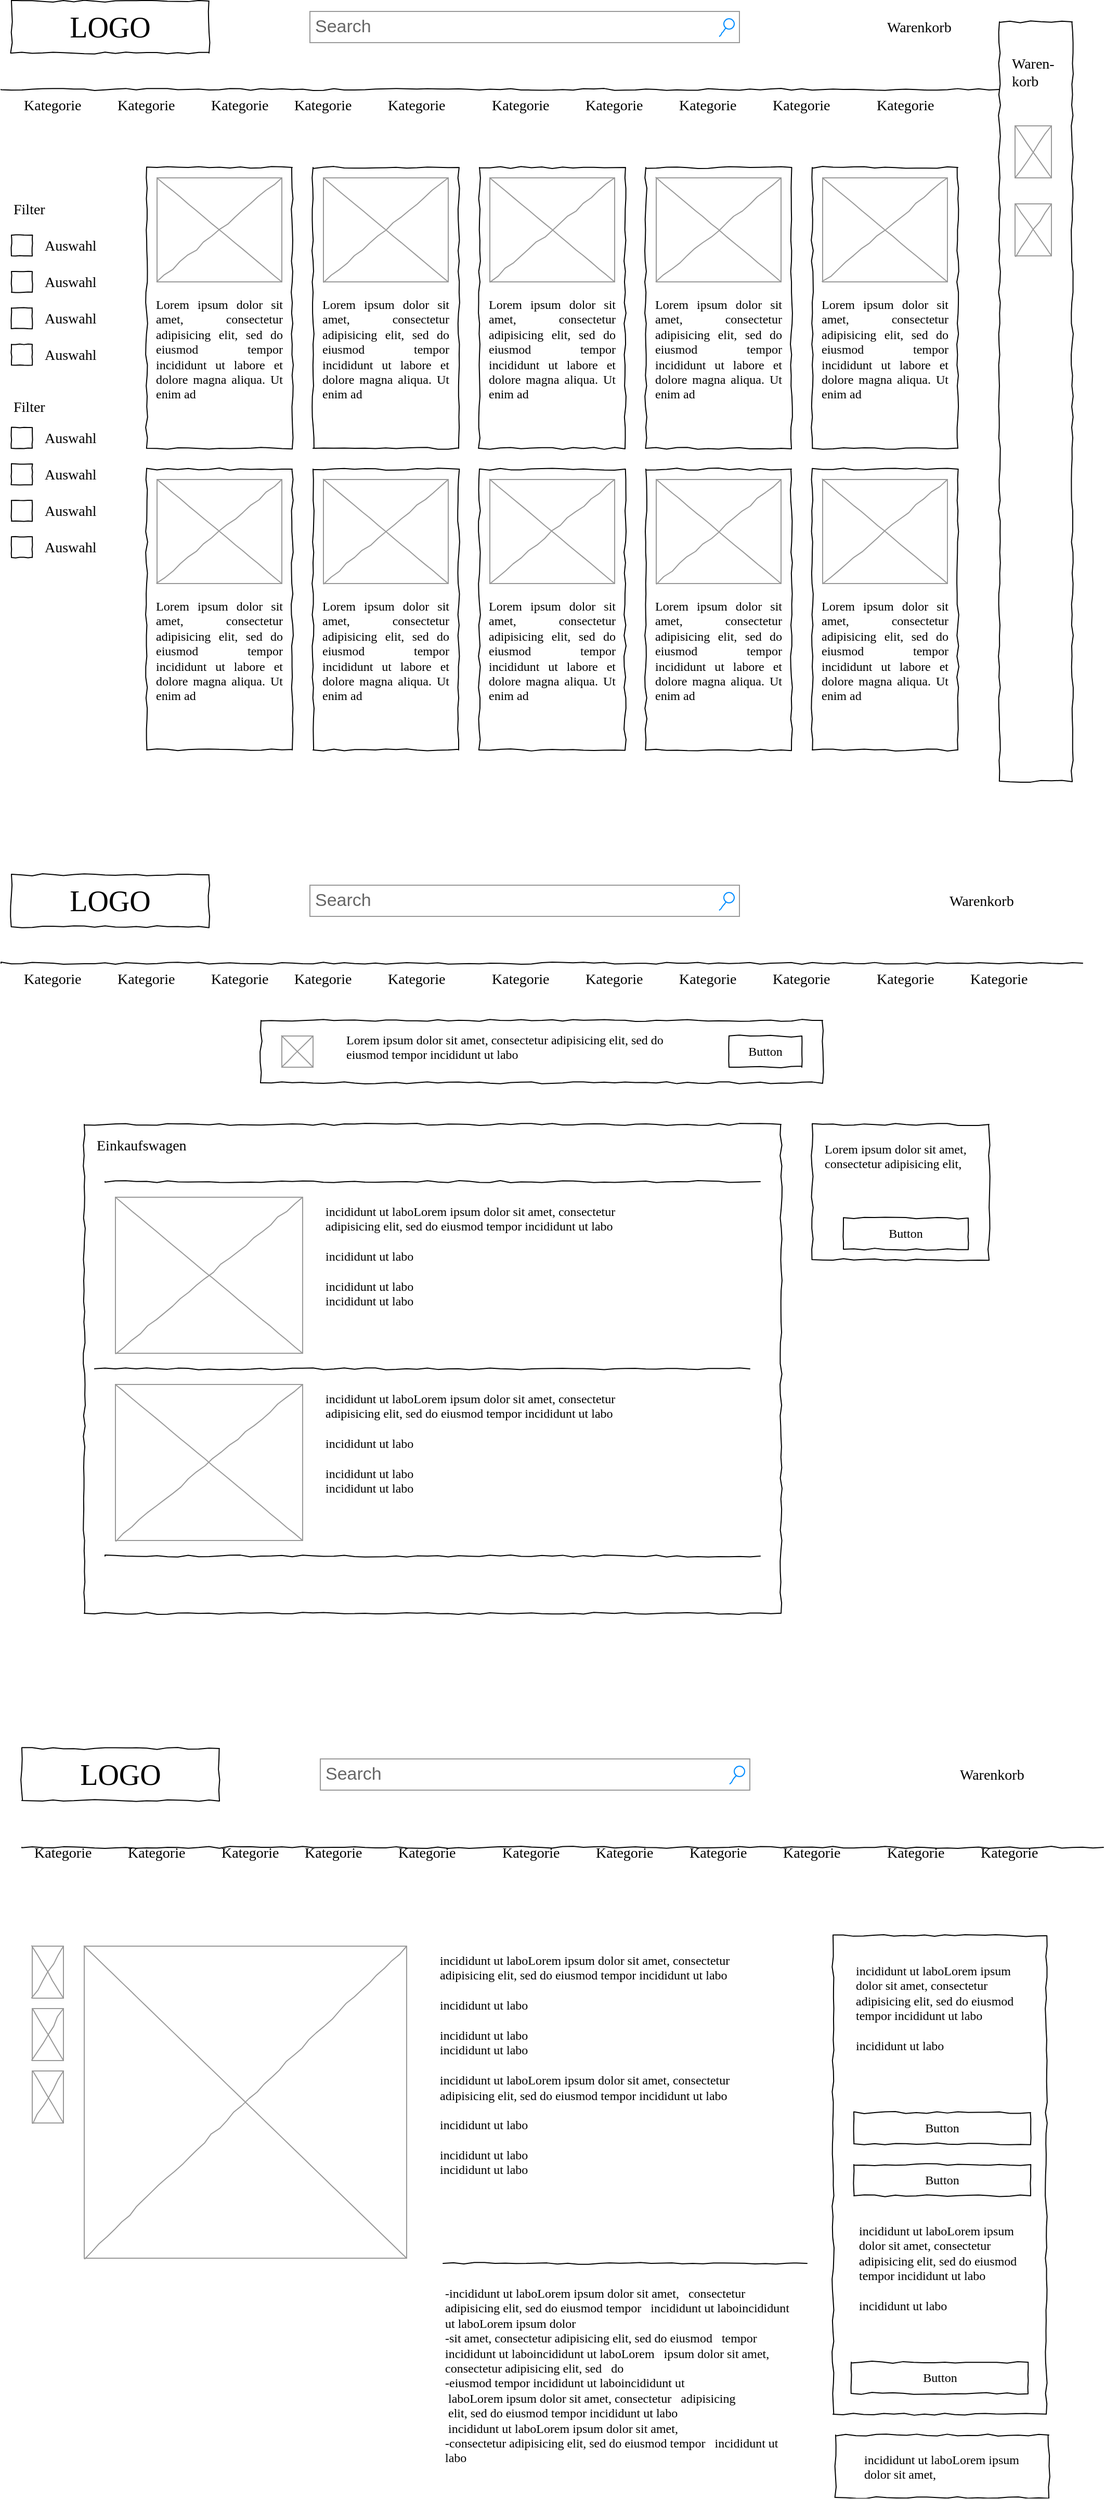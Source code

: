 <mxfile version="21.7.5" type="device">
  <diagram name="Page-1" id="03018318-947c-dd8e-b7a3-06fadd420f32">
    <mxGraphModel dx="1038" dy="763" grid="1" gridSize="10" guides="1" tooltips="1" connect="1" arrows="1" fold="1" page="1" pageScale="1" pageWidth="1100" pageHeight="850" background="none" math="0" shadow="0">
      <root>
        <mxCell id="0" />
        <mxCell id="1" parent="0" />
        <mxCell id="677b7b8949515195-2" value="LOGO" style="whiteSpace=wrap;html=1;rounded=0;shadow=0;labelBackgroundColor=none;strokeWidth=1;fontFamily=Verdana;fontSize=28;align=center;comic=1;" parent="1" vertex="1">
          <mxGeometry x="30" y="60" width="190" height="50" as="geometry" />
        </mxCell>
        <mxCell id="677b7b8949515195-3" value="Search" style="strokeWidth=1;shadow=0;dashed=0;align=center;html=1;shape=mxgraph.mockup.forms.searchBox;strokeColor=#999999;mainText=;strokeColor2=#008cff;fontColor=#666666;fontSize=17;align=left;spacingLeft=3;rounded=0;labelBackgroundColor=none;comic=1;" parent="1" vertex="1">
          <mxGeometry x="317" y="70" width="413" height="30" as="geometry" />
        </mxCell>
        <mxCell id="677b7b8949515195-7" value="Warenkorb" style="text;html=1;points=[];align=left;verticalAlign=top;spacingTop=-4;fontSize=14;fontFamily=Verdana" parent="1" vertex="1">
          <mxGeometry x="870" y="75" width="120" height="20" as="geometry" />
        </mxCell>
        <mxCell id="677b7b8949515195-9" value="" style="line;strokeWidth=1;html=1;rounded=0;shadow=0;labelBackgroundColor=none;fillColor=none;fontFamily=Verdana;fontSize=14;fontColor=#000000;align=center;comic=1;" parent="1" vertex="1">
          <mxGeometry x="20" y="140" width="960" height="10" as="geometry" />
        </mxCell>
        <mxCell id="677b7b8949515195-11" value="Kategorie" style="text;html=1;points=[];align=left;verticalAlign=top;spacingTop=-4;fontSize=14;fontFamily=Verdana" parent="1" vertex="1">
          <mxGeometry x="40" y="150" width="60" height="20" as="geometry" />
        </mxCell>
        <mxCell id="677b7b8949515195-15" value="&lt;div style=&quot;text-align: justify&quot;&gt;&lt;span&gt;Lorem ipsum dolor sit amet, consectetur adipisicing elit, sed do eiusmod tempor incididunt ut labore et dolore magna aliqua. Ut enim ad&amp;nbsp;&lt;/span&gt;&lt;/div&gt;" style="whiteSpace=wrap;html=1;rounded=0;shadow=0;labelBackgroundColor=none;strokeWidth=1;fillColor=none;fontFamily=Verdana;fontSize=12;align=center;verticalAlign=top;spacing=10;comic=1;strokeColor=none;" parent="1" vertex="1">
          <mxGeometry x="160" y="330" width="140" height="160" as="geometry" />
        </mxCell>
        <mxCell id="677b7b8949515195-16" value="" style="verticalLabelPosition=bottom;shadow=0;dashed=0;align=center;html=1;verticalAlign=top;strokeWidth=1;shape=mxgraph.mockup.graphics.simpleIcon;strokeColor=#999999;rounded=0;labelBackgroundColor=none;fontFamily=Verdana;fontSize=14;fontColor=#000000;comic=1;" parent="1" vertex="1">
          <mxGeometry x="170" y="230" width="120" height="100" as="geometry" />
        </mxCell>
        <mxCell id="677b7b8949515195-27" value="Filter" style="text;html=1;points=[];align=left;verticalAlign=top;spacingTop=-4;fontSize=14;fontFamily=Verdana" parent="1" vertex="1">
          <mxGeometry x="30" y="250" width="170" height="20" as="geometry" />
        </mxCell>
        <mxCell id="677b7b8949515195-28" value="Auswahl" style="text;html=1;points=[];align=left;verticalAlign=top;spacingTop=-4;fontSize=14;fontFamily=Verdana" parent="1" vertex="1">
          <mxGeometry x="60" y="285" width="170" height="20" as="geometry" />
        </mxCell>
        <mxCell id="cQQtmC6lyxQOHg3nt5vb-1" value="Kategorie" style="text;html=1;points=[];align=left;verticalAlign=top;spacingTop=-4;fontSize=14;fontFamily=Verdana" vertex="1" parent="1">
          <mxGeometry x="220" y="150" width="60" height="20" as="geometry" />
        </mxCell>
        <mxCell id="cQQtmC6lyxQOHg3nt5vb-2" value="Kategorie" style="text;html=1;points=[];align=left;verticalAlign=top;spacingTop=-4;fontSize=14;fontFamily=Verdana" vertex="1" parent="1">
          <mxGeometry x="300" y="150" width="60" height="20" as="geometry" />
        </mxCell>
        <mxCell id="cQQtmC6lyxQOHg3nt5vb-3" value="Kategorie" style="text;html=1;points=[];align=left;verticalAlign=top;spacingTop=-4;fontSize=14;fontFamily=Verdana" vertex="1" parent="1">
          <mxGeometry x="390" y="150" width="60" height="20" as="geometry" />
        </mxCell>
        <mxCell id="cQQtmC6lyxQOHg3nt5vb-4" value="Kategorie" style="text;html=1;points=[];align=left;verticalAlign=top;spacingTop=-4;fontSize=14;fontFamily=Verdana" vertex="1" parent="1">
          <mxGeometry x="490" y="150" width="60" height="20" as="geometry" />
        </mxCell>
        <mxCell id="cQQtmC6lyxQOHg3nt5vb-5" value="Kategorie" style="text;html=1;points=[];align=left;verticalAlign=top;spacingTop=-4;fontSize=14;fontFamily=Verdana" vertex="1" parent="1">
          <mxGeometry x="580" y="150" width="60" height="20" as="geometry" />
        </mxCell>
        <mxCell id="cQQtmC6lyxQOHg3nt5vb-6" value="Kategorie" style="text;html=1;points=[];align=left;verticalAlign=top;spacingTop=-4;fontSize=14;fontFamily=Verdana" vertex="1" parent="1">
          <mxGeometry x="670" y="150" width="60" height="20" as="geometry" />
        </mxCell>
        <mxCell id="cQQtmC6lyxQOHg3nt5vb-7" value="Kategorie" style="text;html=1;points=[];align=left;verticalAlign=top;spacingTop=-4;fontSize=14;fontFamily=Verdana" vertex="1" parent="1">
          <mxGeometry x="760" y="150" width="60" height="20" as="geometry" />
        </mxCell>
        <mxCell id="cQQtmC6lyxQOHg3nt5vb-8" value="Kategorie" style="text;html=1;points=[];align=left;verticalAlign=top;spacingTop=-4;fontSize=14;fontFamily=Verdana" vertex="1" parent="1">
          <mxGeometry x="860" y="150" width="60" height="20" as="geometry" />
        </mxCell>
        <mxCell id="cQQtmC6lyxQOHg3nt5vb-10" value="Kategorie" style="text;html=1;points=[];align=left;verticalAlign=top;spacingTop=-4;fontSize=14;fontFamily=Verdana" vertex="1" parent="1">
          <mxGeometry x="130" y="150" width="60" height="20" as="geometry" />
        </mxCell>
        <mxCell id="cQQtmC6lyxQOHg3nt5vb-11" value="" style="whiteSpace=wrap;html=1;rounded=0;shadow=0;labelBackgroundColor=none;strokeWidth=1;fillColor=none;fontFamily=Verdana;fontSize=12;align=center;comic=1;" vertex="1" parent="1">
          <mxGeometry x="30" y="285" width="20" height="20" as="geometry" />
        </mxCell>
        <mxCell id="cQQtmC6lyxQOHg3nt5vb-12" value="" style="whiteSpace=wrap;html=1;rounded=0;shadow=0;labelBackgroundColor=none;strokeWidth=1;fillColor=none;fontFamily=Verdana;fontSize=12;align=center;comic=1;" vertex="1" parent="1">
          <mxGeometry x="30" y="320" width="20" height="20" as="geometry" />
        </mxCell>
        <mxCell id="cQQtmC6lyxQOHg3nt5vb-13" value="" style="whiteSpace=wrap;html=1;rounded=0;shadow=0;labelBackgroundColor=none;strokeWidth=1;fillColor=none;fontFamily=Verdana;fontSize=12;align=center;comic=1;" vertex="1" parent="1">
          <mxGeometry x="30" y="390" width="20" height="20" as="geometry" />
        </mxCell>
        <mxCell id="cQQtmC6lyxQOHg3nt5vb-14" value="" style="whiteSpace=wrap;html=1;rounded=0;shadow=0;labelBackgroundColor=none;strokeWidth=1;fillColor=none;fontFamily=Verdana;fontSize=12;align=center;comic=1;" vertex="1" parent="1">
          <mxGeometry x="30" y="355" width="20" height="20" as="geometry" />
        </mxCell>
        <mxCell id="cQQtmC6lyxQOHg3nt5vb-15" value="Auswahl" style="text;html=1;points=[];align=left;verticalAlign=top;spacingTop=-4;fontSize=14;fontFamily=Verdana" vertex="1" parent="1">
          <mxGeometry x="60" y="320" width="170" height="20" as="geometry" />
        </mxCell>
        <mxCell id="cQQtmC6lyxQOHg3nt5vb-16" value="Auswahl" style="text;html=1;points=[];align=left;verticalAlign=top;spacingTop=-4;fontSize=14;fontFamily=Verdana" vertex="1" parent="1">
          <mxGeometry x="60" y="355" width="170" height="20" as="geometry" />
        </mxCell>
        <mxCell id="cQQtmC6lyxQOHg3nt5vb-17" value="Auswahl" style="text;html=1;points=[];align=left;verticalAlign=top;spacingTop=-4;fontSize=14;fontFamily=Verdana" vertex="1" parent="1">
          <mxGeometry x="60" y="390" width="170" height="20" as="geometry" />
        </mxCell>
        <mxCell id="cQQtmC6lyxQOHg3nt5vb-18" value="" style="whiteSpace=wrap;html=1;rounded=0;shadow=0;labelBackgroundColor=none;strokeWidth=1;fillColor=none;fontFamily=Verdana;fontSize=12;align=center;comic=1;" vertex="1" parent="1">
          <mxGeometry x="30" y="470" width="20" height="20" as="geometry" />
        </mxCell>
        <mxCell id="cQQtmC6lyxQOHg3nt5vb-19" value="" style="whiteSpace=wrap;html=1;rounded=0;shadow=0;labelBackgroundColor=none;strokeWidth=1;fillColor=none;fontFamily=Verdana;fontSize=12;align=center;comic=1;" vertex="1" parent="1">
          <mxGeometry x="30" y="505" width="20" height="20" as="geometry" />
        </mxCell>
        <mxCell id="cQQtmC6lyxQOHg3nt5vb-20" value="" style="whiteSpace=wrap;html=1;rounded=0;shadow=0;labelBackgroundColor=none;strokeWidth=1;fillColor=none;fontFamily=Verdana;fontSize=12;align=center;comic=1;" vertex="1" parent="1">
          <mxGeometry x="30" y="575" width="20" height="20" as="geometry" />
        </mxCell>
        <mxCell id="cQQtmC6lyxQOHg3nt5vb-21" value="" style="whiteSpace=wrap;html=1;rounded=0;shadow=0;labelBackgroundColor=none;strokeWidth=1;fillColor=none;fontFamily=Verdana;fontSize=12;align=center;comic=1;" vertex="1" parent="1">
          <mxGeometry x="30" y="540" width="20" height="20" as="geometry" />
        </mxCell>
        <mxCell id="cQQtmC6lyxQOHg3nt5vb-22" value="Filter" style="text;html=1;points=[];align=left;verticalAlign=top;spacingTop=-4;fontSize=14;fontFamily=Verdana" vertex="1" parent="1">
          <mxGeometry x="30" y="440" width="170" height="20" as="geometry" />
        </mxCell>
        <mxCell id="cQQtmC6lyxQOHg3nt5vb-23" value="Auswahl" style="text;html=1;points=[];align=left;verticalAlign=top;spacingTop=-4;fontSize=14;fontFamily=Verdana" vertex="1" parent="1">
          <mxGeometry x="60" y="470" width="170" height="20" as="geometry" />
        </mxCell>
        <mxCell id="cQQtmC6lyxQOHg3nt5vb-24" value="Auswahl" style="text;html=1;points=[];align=left;verticalAlign=top;spacingTop=-4;fontSize=14;fontFamily=Verdana" vertex="1" parent="1">
          <mxGeometry x="60" y="505" width="170" height="20" as="geometry" />
        </mxCell>
        <mxCell id="cQQtmC6lyxQOHg3nt5vb-25" value="Auswahl" style="text;html=1;points=[];align=left;verticalAlign=top;spacingTop=-4;fontSize=14;fontFamily=Verdana" vertex="1" parent="1">
          <mxGeometry x="60" y="540" width="170" height="20" as="geometry" />
        </mxCell>
        <mxCell id="cQQtmC6lyxQOHg3nt5vb-26" value="Auswahl" style="text;html=1;points=[];align=left;verticalAlign=top;spacingTop=-4;fontSize=14;fontFamily=Verdana" vertex="1" parent="1">
          <mxGeometry x="60" y="575" width="170" height="20" as="geometry" />
        </mxCell>
        <mxCell id="cQQtmC6lyxQOHg3nt5vb-27" value="" style="whiteSpace=wrap;html=1;rounded=0;shadow=0;labelBackgroundColor=none;strokeWidth=1;fillColor=none;fontFamily=Verdana;fontSize=12;align=center;comic=1;" vertex="1" parent="1">
          <mxGeometry x="160" y="220" width="140" height="270" as="geometry" />
        </mxCell>
        <mxCell id="cQQtmC6lyxQOHg3nt5vb-28" value="&lt;div style=&quot;text-align: justify&quot;&gt;&lt;span&gt;Lorem ipsum dolor sit amet, consectetur adipisicing elit, sed do eiusmod tempor incididunt ut labore et dolore magna aliqua. Ut enim ad&amp;nbsp;&lt;/span&gt;&lt;/div&gt;" style="whiteSpace=wrap;html=1;rounded=0;shadow=0;labelBackgroundColor=none;strokeWidth=1;fillColor=none;fontFamily=Verdana;fontSize=12;align=center;verticalAlign=top;spacing=10;comic=1;strokeColor=none;" vertex="1" parent="1">
          <mxGeometry x="320" y="330" width="140" height="160" as="geometry" />
        </mxCell>
        <mxCell id="cQQtmC6lyxQOHg3nt5vb-29" value="" style="verticalLabelPosition=bottom;shadow=0;dashed=0;align=center;html=1;verticalAlign=top;strokeWidth=1;shape=mxgraph.mockup.graphics.simpleIcon;strokeColor=#999999;rounded=0;labelBackgroundColor=none;fontFamily=Verdana;fontSize=14;fontColor=#000000;comic=1;" vertex="1" parent="1">
          <mxGeometry x="330" y="230" width="120" height="100" as="geometry" />
        </mxCell>
        <mxCell id="cQQtmC6lyxQOHg3nt5vb-30" value="" style="whiteSpace=wrap;html=1;rounded=0;shadow=0;labelBackgroundColor=none;strokeWidth=1;fillColor=none;fontFamily=Verdana;fontSize=12;align=center;comic=1;" vertex="1" parent="1">
          <mxGeometry x="320" y="220" width="140" height="270" as="geometry" />
        </mxCell>
        <mxCell id="cQQtmC6lyxQOHg3nt5vb-31" value="&lt;div style=&quot;text-align: justify&quot;&gt;&lt;span&gt;Lorem ipsum dolor sit amet, consectetur adipisicing elit, sed do eiusmod tempor incididunt ut labore et dolore magna aliqua. Ut enim ad&amp;nbsp;&lt;/span&gt;&lt;/div&gt;" style="whiteSpace=wrap;html=1;rounded=0;shadow=0;labelBackgroundColor=none;strokeWidth=1;fillColor=none;fontFamily=Verdana;fontSize=12;align=center;verticalAlign=top;spacing=10;comic=1;strokeColor=none;" vertex="1" parent="1">
          <mxGeometry x="480" y="330" width="140" height="160" as="geometry" />
        </mxCell>
        <mxCell id="cQQtmC6lyxQOHg3nt5vb-32" value="" style="verticalLabelPosition=bottom;shadow=0;dashed=0;align=center;html=1;verticalAlign=top;strokeWidth=1;shape=mxgraph.mockup.graphics.simpleIcon;strokeColor=#999999;rounded=0;labelBackgroundColor=none;fontFamily=Verdana;fontSize=14;fontColor=#000000;comic=1;" vertex="1" parent="1">
          <mxGeometry x="490" y="230" width="120" height="100" as="geometry" />
        </mxCell>
        <mxCell id="cQQtmC6lyxQOHg3nt5vb-33" value="" style="whiteSpace=wrap;html=1;rounded=0;shadow=0;labelBackgroundColor=none;strokeWidth=1;fillColor=none;fontFamily=Verdana;fontSize=12;align=center;comic=1;" vertex="1" parent="1">
          <mxGeometry x="480" y="220" width="140" height="270" as="geometry" />
        </mxCell>
        <mxCell id="cQQtmC6lyxQOHg3nt5vb-34" value="&lt;div style=&quot;text-align: justify&quot;&gt;&lt;span&gt;Lorem ipsum dolor sit amet, consectetur adipisicing elit, sed do eiusmod tempor incididunt ut labore et dolore magna aliqua. Ut enim ad&amp;nbsp;&lt;/span&gt;&lt;/div&gt;" style="whiteSpace=wrap;html=1;rounded=0;shadow=0;labelBackgroundColor=none;strokeWidth=1;fillColor=none;fontFamily=Verdana;fontSize=12;align=center;verticalAlign=top;spacing=10;comic=1;strokeColor=none;" vertex="1" parent="1">
          <mxGeometry x="640" y="330" width="140" height="160" as="geometry" />
        </mxCell>
        <mxCell id="cQQtmC6lyxQOHg3nt5vb-35" value="" style="verticalLabelPosition=bottom;shadow=0;dashed=0;align=center;html=1;verticalAlign=top;strokeWidth=1;shape=mxgraph.mockup.graphics.simpleIcon;strokeColor=#999999;rounded=0;labelBackgroundColor=none;fontFamily=Verdana;fontSize=14;fontColor=#000000;comic=1;" vertex="1" parent="1">
          <mxGeometry x="650" y="230" width="120" height="100" as="geometry" />
        </mxCell>
        <mxCell id="cQQtmC6lyxQOHg3nt5vb-36" value="" style="whiteSpace=wrap;html=1;rounded=0;shadow=0;labelBackgroundColor=none;strokeWidth=1;fillColor=none;fontFamily=Verdana;fontSize=12;align=center;comic=1;" vertex="1" parent="1">
          <mxGeometry x="640" y="220" width="140" height="270" as="geometry" />
        </mxCell>
        <mxCell id="cQQtmC6lyxQOHg3nt5vb-37" value="&lt;div style=&quot;text-align: justify&quot;&gt;&lt;span&gt;Lorem ipsum dolor sit amet, consectetur adipisicing elit, sed do eiusmod tempor incididunt ut labore et dolore magna aliqua. Ut enim ad&amp;nbsp;&lt;/span&gt;&lt;/div&gt;" style="whiteSpace=wrap;html=1;rounded=0;shadow=0;labelBackgroundColor=none;strokeWidth=1;fillColor=none;fontFamily=Verdana;fontSize=12;align=center;verticalAlign=top;spacing=10;comic=1;strokeColor=none;" vertex="1" parent="1">
          <mxGeometry x="800" y="330" width="140" height="160" as="geometry" />
        </mxCell>
        <mxCell id="cQQtmC6lyxQOHg3nt5vb-38" value="" style="verticalLabelPosition=bottom;shadow=0;dashed=0;align=center;html=1;verticalAlign=top;strokeWidth=1;shape=mxgraph.mockup.graphics.simpleIcon;strokeColor=#999999;rounded=0;labelBackgroundColor=none;fontFamily=Verdana;fontSize=14;fontColor=#000000;comic=1;" vertex="1" parent="1">
          <mxGeometry x="810" y="230" width="120" height="100" as="geometry" />
        </mxCell>
        <mxCell id="cQQtmC6lyxQOHg3nt5vb-39" value="" style="whiteSpace=wrap;html=1;rounded=0;shadow=0;labelBackgroundColor=none;strokeWidth=1;fillColor=none;fontFamily=Verdana;fontSize=12;align=center;comic=1;" vertex="1" parent="1">
          <mxGeometry x="800" y="220" width="140" height="270" as="geometry" />
        </mxCell>
        <mxCell id="cQQtmC6lyxQOHg3nt5vb-40" value="&lt;div style=&quot;text-align: justify&quot;&gt;&lt;span&gt;Lorem ipsum dolor sit amet, consectetur adipisicing elit, sed do eiusmod tempor incididunt ut labore et dolore magna aliqua. Ut enim ad&amp;nbsp;&lt;/span&gt;&lt;/div&gt;" style="whiteSpace=wrap;html=1;rounded=0;shadow=0;labelBackgroundColor=none;strokeWidth=1;fillColor=none;fontFamily=Verdana;fontSize=12;align=center;verticalAlign=top;spacing=10;comic=1;strokeColor=none;" vertex="1" parent="1">
          <mxGeometry x="160" y="620" width="140" height="160" as="geometry" />
        </mxCell>
        <mxCell id="cQQtmC6lyxQOHg3nt5vb-41" value="" style="verticalLabelPosition=bottom;shadow=0;dashed=0;align=center;html=1;verticalAlign=top;strokeWidth=1;shape=mxgraph.mockup.graphics.simpleIcon;strokeColor=#999999;rounded=0;labelBackgroundColor=none;fontFamily=Verdana;fontSize=14;fontColor=#000000;comic=1;" vertex="1" parent="1">
          <mxGeometry x="170" y="520" width="120" height="100" as="geometry" />
        </mxCell>
        <mxCell id="cQQtmC6lyxQOHg3nt5vb-42" value="" style="whiteSpace=wrap;html=1;rounded=0;shadow=0;labelBackgroundColor=none;strokeWidth=1;fillColor=none;fontFamily=Verdana;fontSize=12;align=center;comic=1;" vertex="1" parent="1">
          <mxGeometry x="160" y="510" width="140" height="270" as="geometry" />
        </mxCell>
        <mxCell id="cQQtmC6lyxQOHg3nt5vb-43" value="&lt;div style=&quot;text-align: justify&quot;&gt;&lt;span&gt;Lorem ipsum dolor sit amet, consectetur adipisicing elit, sed do eiusmod tempor incididunt ut labore et dolore magna aliqua. Ut enim ad&amp;nbsp;&lt;/span&gt;&lt;/div&gt;" style="whiteSpace=wrap;html=1;rounded=0;shadow=0;labelBackgroundColor=none;strokeWidth=1;fillColor=none;fontFamily=Verdana;fontSize=12;align=center;verticalAlign=top;spacing=10;comic=1;strokeColor=none;" vertex="1" parent="1">
          <mxGeometry x="320" y="620" width="140" height="160" as="geometry" />
        </mxCell>
        <mxCell id="cQQtmC6lyxQOHg3nt5vb-44" value="" style="verticalLabelPosition=bottom;shadow=0;dashed=0;align=center;html=1;verticalAlign=top;strokeWidth=1;shape=mxgraph.mockup.graphics.simpleIcon;strokeColor=#999999;rounded=0;labelBackgroundColor=none;fontFamily=Verdana;fontSize=14;fontColor=#000000;comic=1;" vertex="1" parent="1">
          <mxGeometry x="330" y="520" width="120" height="100" as="geometry" />
        </mxCell>
        <mxCell id="cQQtmC6lyxQOHg3nt5vb-45" value="" style="whiteSpace=wrap;html=1;rounded=0;shadow=0;labelBackgroundColor=none;strokeWidth=1;fillColor=none;fontFamily=Verdana;fontSize=12;align=center;comic=1;" vertex="1" parent="1">
          <mxGeometry x="320" y="510" width="140" height="270" as="geometry" />
        </mxCell>
        <mxCell id="cQQtmC6lyxQOHg3nt5vb-46" value="&lt;div style=&quot;text-align: justify&quot;&gt;&lt;span&gt;Lorem ipsum dolor sit amet, consectetur adipisicing elit, sed do eiusmod tempor incididunt ut labore et dolore magna aliqua. Ut enim ad&amp;nbsp;&lt;/span&gt;&lt;/div&gt;" style="whiteSpace=wrap;html=1;rounded=0;shadow=0;labelBackgroundColor=none;strokeWidth=1;fillColor=none;fontFamily=Verdana;fontSize=12;align=center;verticalAlign=top;spacing=10;comic=1;strokeColor=none;" vertex="1" parent="1">
          <mxGeometry x="480" y="620" width="140" height="160" as="geometry" />
        </mxCell>
        <mxCell id="cQQtmC6lyxQOHg3nt5vb-47" value="" style="verticalLabelPosition=bottom;shadow=0;dashed=0;align=center;html=1;verticalAlign=top;strokeWidth=1;shape=mxgraph.mockup.graphics.simpleIcon;strokeColor=#999999;rounded=0;labelBackgroundColor=none;fontFamily=Verdana;fontSize=14;fontColor=#000000;comic=1;" vertex="1" parent="1">
          <mxGeometry x="490" y="520" width="120" height="100" as="geometry" />
        </mxCell>
        <mxCell id="cQQtmC6lyxQOHg3nt5vb-48" value="" style="whiteSpace=wrap;html=1;rounded=0;shadow=0;labelBackgroundColor=none;strokeWidth=1;fillColor=none;fontFamily=Verdana;fontSize=12;align=center;comic=1;" vertex="1" parent="1">
          <mxGeometry x="480" y="510" width="140" height="270" as="geometry" />
        </mxCell>
        <mxCell id="cQQtmC6lyxQOHg3nt5vb-49" value="&lt;div style=&quot;text-align: justify&quot;&gt;&lt;span&gt;Lorem ipsum dolor sit amet, consectetur adipisicing elit, sed do eiusmod tempor incididunt ut labore et dolore magna aliqua. Ut enim ad&amp;nbsp;&lt;/span&gt;&lt;/div&gt;" style="whiteSpace=wrap;html=1;rounded=0;shadow=0;labelBackgroundColor=none;strokeWidth=1;fillColor=none;fontFamily=Verdana;fontSize=12;align=center;verticalAlign=top;spacing=10;comic=1;strokeColor=none;" vertex="1" parent="1">
          <mxGeometry x="640" y="620" width="140" height="160" as="geometry" />
        </mxCell>
        <mxCell id="cQQtmC6lyxQOHg3nt5vb-50" value="" style="verticalLabelPosition=bottom;shadow=0;dashed=0;align=center;html=1;verticalAlign=top;strokeWidth=1;shape=mxgraph.mockup.graphics.simpleIcon;strokeColor=#999999;rounded=0;labelBackgroundColor=none;fontFamily=Verdana;fontSize=14;fontColor=#000000;comic=1;" vertex="1" parent="1">
          <mxGeometry x="650" y="520" width="120" height="100" as="geometry" />
        </mxCell>
        <mxCell id="cQQtmC6lyxQOHg3nt5vb-51" value="" style="whiteSpace=wrap;html=1;rounded=0;shadow=0;labelBackgroundColor=none;strokeWidth=1;fillColor=none;fontFamily=Verdana;fontSize=12;align=center;comic=1;" vertex="1" parent="1">
          <mxGeometry x="640" y="510" width="140" height="270" as="geometry" />
        </mxCell>
        <mxCell id="cQQtmC6lyxQOHg3nt5vb-52" value="&lt;div style=&quot;text-align: justify&quot;&gt;&lt;span&gt;Lorem ipsum dolor sit amet, consectetur adipisicing elit, sed do eiusmod tempor incididunt ut labore et dolore magna aliqua. Ut enim ad&amp;nbsp;&lt;/span&gt;&lt;/div&gt;" style="whiteSpace=wrap;html=1;rounded=0;shadow=0;labelBackgroundColor=none;strokeWidth=1;fillColor=none;fontFamily=Verdana;fontSize=12;align=center;verticalAlign=top;spacing=10;comic=1;strokeColor=none;" vertex="1" parent="1">
          <mxGeometry x="800" y="620" width="140" height="160" as="geometry" />
        </mxCell>
        <mxCell id="cQQtmC6lyxQOHg3nt5vb-53" value="" style="verticalLabelPosition=bottom;shadow=0;dashed=0;align=center;html=1;verticalAlign=top;strokeWidth=1;shape=mxgraph.mockup.graphics.simpleIcon;strokeColor=#999999;rounded=0;labelBackgroundColor=none;fontFamily=Verdana;fontSize=14;fontColor=#000000;comic=1;" vertex="1" parent="1">
          <mxGeometry x="810" y="520" width="120" height="100" as="geometry" />
        </mxCell>
        <mxCell id="cQQtmC6lyxQOHg3nt5vb-54" value="" style="whiteSpace=wrap;html=1;rounded=0;shadow=0;labelBackgroundColor=none;strokeWidth=1;fillColor=none;fontFamily=Verdana;fontSize=12;align=center;comic=1;" vertex="1" parent="1">
          <mxGeometry x="800" y="510" width="140" height="270" as="geometry" />
        </mxCell>
        <mxCell id="cQQtmC6lyxQOHg3nt5vb-56" value="" style="whiteSpace=wrap;html=1;rounded=0;shadow=0;labelBackgroundColor=none;strokeWidth=1;fillColor=none;fontFamily=Verdana;fontSize=12;align=center;comic=1;" vertex="1" parent="1">
          <mxGeometry x="980" y="80" width="70" height="730" as="geometry" />
        </mxCell>
        <mxCell id="cQQtmC6lyxQOHg3nt5vb-57" value="" style="verticalLabelPosition=bottom;shadow=0;dashed=0;align=center;html=1;verticalAlign=top;strokeWidth=1;shape=mxgraph.mockup.graphics.simpleIcon;strokeColor=#999999;rounded=0;labelBackgroundColor=none;fontFamily=Verdana;fontSize=14;fontColor=#000000;comic=1;" vertex="1" parent="1">
          <mxGeometry x="995" y="180" width="35" height="50" as="geometry" />
        </mxCell>
        <mxCell id="cQQtmC6lyxQOHg3nt5vb-59" value="" style="verticalLabelPosition=bottom;shadow=0;dashed=0;align=center;html=1;verticalAlign=top;strokeWidth=1;shape=mxgraph.mockup.graphics.simpleIcon;strokeColor=#999999;rounded=0;labelBackgroundColor=none;fontFamily=Verdana;fontSize=14;fontColor=#000000;comic=1;" vertex="1" parent="1">
          <mxGeometry x="995" y="255" width="35" height="50" as="geometry" />
        </mxCell>
        <mxCell id="cQQtmC6lyxQOHg3nt5vb-61" value="Waren-&lt;br&gt;korb" style="text;html=1;points=[];align=left;verticalAlign=top;spacingTop=-4;fontSize=14;fontFamily=Verdana" vertex="1" parent="1">
          <mxGeometry x="990" y="110" width="60" height="20" as="geometry" />
        </mxCell>
        <mxCell id="cQQtmC6lyxQOHg3nt5vb-64" value="LOGO" style="whiteSpace=wrap;html=1;rounded=0;shadow=0;labelBackgroundColor=none;strokeWidth=1;fontFamily=Verdana;fontSize=28;align=center;comic=1;" vertex="1" parent="1">
          <mxGeometry x="30" y="900" width="190" height="50" as="geometry" />
        </mxCell>
        <mxCell id="cQQtmC6lyxQOHg3nt5vb-65" value="Search" style="strokeWidth=1;shadow=0;dashed=0;align=center;html=1;shape=mxgraph.mockup.forms.searchBox;strokeColor=#999999;mainText=;strokeColor2=#008cff;fontColor=#666666;fontSize=17;align=left;spacingLeft=3;rounded=0;labelBackgroundColor=none;comic=1;" vertex="1" parent="1">
          <mxGeometry x="317" y="910" width="413" height="30" as="geometry" />
        </mxCell>
        <mxCell id="cQQtmC6lyxQOHg3nt5vb-66" value="Kategorie" style="text;html=1;points=[];align=left;verticalAlign=top;spacingTop=-4;fontSize=14;fontFamily=Verdana" vertex="1" parent="1">
          <mxGeometry x="40" y="990" width="60" height="20" as="geometry" />
        </mxCell>
        <mxCell id="cQQtmC6lyxQOHg3nt5vb-67" value="Kategorie" style="text;html=1;points=[];align=left;verticalAlign=top;spacingTop=-4;fontSize=14;fontFamily=Verdana" vertex="1" parent="1">
          <mxGeometry x="220" y="990" width="60" height="20" as="geometry" />
        </mxCell>
        <mxCell id="cQQtmC6lyxQOHg3nt5vb-68" value="Kategorie" style="text;html=1;points=[];align=left;verticalAlign=top;spacingTop=-4;fontSize=14;fontFamily=Verdana" vertex="1" parent="1">
          <mxGeometry x="300" y="990" width="60" height="20" as="geometry" />
        </mxCell>
        <mxCell id="cQQtmC6lyxQOHg3nt5vb-69" value="Kategorie" style="text;html=1;points=[];align=left;verticalAlign=top;spacingTop=-4;fontSize=14;fontFamily=Verdana" vertex="1" parent="1">
          <mxGeometry x="390" y="990" width="60" height="20" as="geometry" />
        </mxCell>
        <mxCell id="cQQtmC6lyxQOHg3nt5vb-70" value="Kategorie" style="text;html=1;points=[];align=left;verticalAlign=top;spacingTop=-4;fontSize=14;fontFamily=Verdana" vertex="1" parent="1">
          <mxGeometry x="490" y="990" width="60" height="20" as="geometry" />
        </mxCell>
        <mxCell id="cQQtmC6lyxQOHg3nt5vb-71" value="Kategorie" style="text;html=1;points=[];align=left;verticalAlign=top;spacingTop=-4;fontSize=14;fontFamily=Verdana" vertex="1" parent="1">
          <mxGeometry x="580" y="990" width="60" height="20" as="geometry" />
        </mxCell>
        <mxCell id="cQQtmC6lyxQOHg3nt5vb-72" value="Kategorie" style="text;html=1;points=[];align=left;verticalAlign=top;spacingTop=-4;fontSize=14;fontFamily=Verdana" vertex="1" parent="1">
          <mxGeometry x="670" y="990" width="60" height="20" as="geometry" />
        </mxCell>
        <mxCell id="cQQtmC6lyxQOHg3nt5vb-73" value="Kategorie" style="text;html=1;points=[];align=left;verticalAlign=top;spacingTop=-4;fontSize=14;fontFamily=Verdana" vertex="1" parent="1">
          <mxGeometry x="760" y="990" width="60" height="20" as="geometry" />
        </mxCell>
        <mxCell id="cQQtmC6lyxQOHg3nt5vb-74" value="Kategorie" style="text;html=1;points=[];align=left;verticalAlign=top;spacingTop=-4;fontSize=14;fontFamily=Verdana" vertex="1" parent="1">
          <mxGeometry x="860" y="990" width="60" height="20" as="geometry" />
        </mxCell>
        <mxCell id="cQQtmC6lyxQOHg3nt5vb-75" value="Kategorie" style="text;html=1;points=[];align=left;verticalAlign=top;spacingTop=-4;fontSize=14;fontFamily=Verdana" vertex="1" parent="1">
          <mxGeometry x="130" y="990" width="60" height="20" as="geometry" />
        </mxCell>
        <mxCell id="cQQtmC6lyxQOHg3nt5vb-76" value="Warenkorb" style="text;html=1;points=[];align=left;verticalAlign=top;spacingTop=-4;fontSize=14;fontFamily=Verdana" vertex="1" parent="1">
          <mxGeometry x="930" y="915" width="120" height="20" as="geometry" />
        </mxCell>
        <mxCell id="cQQtmC6lyxQOHg3nt5vb-77" value="" style="line;strokeWidth=1;html=1;rounded=0;shadow=0;labelBackgroundColor=none;fillColor=none;fontFamily=Verdana;fontSize=14;fontColor=#000000;align=center;comic=1;" vertex="1" parent="1">
          <mxGeometry x="20" y="980" width="1040" height="10" as="geometry" />
        </mxCell>
        <mxCell id="cQQtmC6lyxQOHg3nt5vb-79" value="Kategorie" style="text;html=1;points=[];align=left;verticalAlign=top;spacingTop=-4;fontSize=14;fontFamily=Verdana" vertex="1" parent="1">
          <mxGeometry x="950" y="990" width="60" height="20" as="geometry" />
        </mxCell>
        <mxCell id="cQQtmC6lyxQOHg3nt5vb-80" value="" style="whiteSpace=wrap;html=1;rounded=0;shadow=0;labelBackgroundColor=none;strokeWidth=1;fillColor=none;fontFamily=Verdana;fontSize=12;align=center;comic=1;" vertex="1" parent="1">
          <mxGeometry x="270" y="1040" width="540" height="60" as="geometry" />
        </mxCell>
        <mxCell id="cQQtmC6lyxQOHg3nt5vb-81" value="" style="verticalLabelPosition=bottom;shadow=0;dashed=0;align=center;html=1;verticalAlign=top;strokeWidth=1;shape=mxgraph.mockup.graphics.simpleIcon;strokeColor=#999999;rounded=0;labelBackgroundColor=none;fontFamily=Verdana;fontSize=14;fontColor=#000000;comic=1;" vertex="1" parent="1">
          <mxGeometry x="290" y="1055" width="30" height="30" as="geometry" />
        </mxCell>
        <mxCell id="cQQtmC6lyxQOHg3nt5vb-82" value="Button" style="whiteSpace=wrap;html=1;rounded=0;shadow=0;labelBackgroundColor=none;strokeWidth=1;fillColor=none;fontFamily=Verdana;fontSize=12;align=center;comic=1;" vertex="1" parent="1">
          <mxGeometry x="720" y="1055" width="70" height="30" as="geometry" />
        </mxCell>
        <mxCell id="cQQtmC6lyxQOHg3nt5vb-86" value="&lt;span style=&quot;font-family: Verdana; font-size: 12px; font-style: normal; font-variant-ligatures: normal; font-variant-caps: normal; font-weight: 400; letter-spacing: normal; orphans: 2; text-align: justify; text-indent: 0px; text-transform: none; widows: 2; word-spacing: 0px; -webkit-text-stroke-width: 0px; text-decoration-thickness: initial; text-decoration-style: initial; text-decoration-color: initial; float: none; display: inline !important;&quot;&gt;&lt;font style=&quot;&quot; color=&quot;#000000&quot;&gt;Lorem ipsum dolor sit amet, consectetur adipisicing elit, sed do eiusmod tempor incididunt ut labo&lt;/font&gt;&lt;/span&gt;" style="text;whiteSpace=wrap;html=1;" vertex="1" parent="1">
          <mxGeometry x="350" y="1045" width="320" height="50" as="geometry" />
        </mxCell>
        <mxCell id="cQQtmC6lyxQOHg3nt5vb-87" value="" style="whiteSpace=wrap;html=1;rounded=0;shadow=0;labelBackgroundColor=none;strokeWidth=1;fillColor=none;fontFamily=Verdana;fontSize=12;align=center;comic=1;" vertex="1" parent="1">
          <mxGeometry x="100" y="1140" width="670" height="470" as="geometry" />
        </mxCell>
        <mxCell id="cQQtmC6lyxQOHg3nt5vb-88" value="" style="whiteSpace=wrap;html=1;rounded=0;shadow=0;labelBackgroundColor=none;strokeWidth=1;fillColor=none;fontFamily=Verdana;fontSize=12;align=center;comic=1;" vertex="1" parent="1">
          <mxGeometry x="800" y="1140" width="170" height="130" as="geometry" />
        </mxCell>
        <mxCell id="cQQtmC6lyxQOHg3nt5vb-89" value="Button" style="whiteSpace=wrap;html=1;rounded=0;shadow=0;labelBackgroundColor=none;strokeWidth=1;fillColor=none;fontFamily=Verdana;fontSize=12;align=center;comic=1;" vertex="1" parent="1">
          <mxGeometry x="830" y="1230" width="120" height="30" as="geometry" />
        </mxCell>
        <mxCell id="cQQtmC6lyxQOHg3nt5vb-90" value="&lt;span style=&quot;font-family: Verdana; font-size: 12px; font-style: normal; font-variant-ligatures: normal; font-variant-caps: normal; font-weight: 400; letter-spacing: normal; orphans: 2; text-align: justify; text-indent: 0px; text-transform: none; widows: 2; word-spacing: 0px; -webkit-text-stroke-width: 0px; text-decoration-thickness: initial; text-decoration-style: initial; text-decoration-color: initial; float: none; display: inline !important;&quot;&gt;&lt;font color=&quot;#000000&quot;&gt;Lorem ipsum dolor sit amet, consectetur adipisicing elit,&lt;/font&gt;&lt;/span&gt;" style="text;whiteSpace=wrap;html=1;" vertex="1" parent="1">
          <mxGeometry x="810" y="1150" width="150" height="50" as="geometry" />
        </mxCell>
        <mxCell id="cQQtmC6lyxQOHg3nt5vb-91" value="Einkaufswagen" style="text;html=1;points=[];align=left;verticalAlign=top;spacingTop=-4;fontSize=14;fontFamily=Verdana" vertex="1" parent="1">
          <mxGeometry x="110" y="1150" width="160" height="20" as="geometry" />
        </mxCell>
        <mxCell id="cQQtmC6lyxQOHg3nt5vb-92" value="" style="line;strokeWidth=1;html=1;rounded=0;shadow=0;labelBackgroundColor=none;fillColor=none;fontFamily=Verdana;fontSize=14;fontColor=#000000;align=center;comic=1;" vertex="1" parent="1">
          <mxGeometry x="120" y="1190" width="630" height="10" as="geometry" />
        </mxCell>
        <mxCell id="cQQtmC6lyxQOHg3nt5vb-94" value="" style="line;strokeWidth=1;html=1;rounded=0;shadow=0;labelBackgroundColor=none;fillColor=none;fontFamily=Verdana;fontSize=14;fontColor=#000000;align=center;comic=1;" vertex="1" parent="1">
          <mxGeometry x="110" y="1370" width="630" height="10" as="geometry" />
        </mxCell>
        <mxCell id="cQQtmC6lyxQOHg3nt5vb-95" value="" style="line;strokeWidth=1;html=1;rounded=0;shadow=0;labelBackgroundColor=none;fillColor=none;fontFamily=Verdana;fontSize=14;fontColor=#000000;align=center;comic=1;" vertex="1" parent="1">
          <mxGeometry x="120" y="1550" width="630" height="10" as="geometry" />
        </mxCell>
        <mxCell id="cQQtmC6lyxQOHg3nt5vb-96" value="" style="verticalLabelPosition=bottom;shadow=0;dashed=0;align=center;html=1;verticalAlign=top;strokeWidth=1;shape=mxgraph.mockup.graphics.simpleIcon;strokeColor=#999999;rounded=0;labelBackgroundColor=none;fontFamily=Verdana;fontSize=14;fontColor=#000000;comic=1;" vertex="1" parent="1">
          <mxGeometry x="130" y="1210" width="180" height="150" as="geometry" />
        </mxCell>
        <mxCell id="cQQtmC6lyxQOHg3nt5vb-97" value="" style="verticalLabelPosition=bottom;shadow=0;dashed=0;align=center;html=1;verticalAlign=top;strokeWidth=1;shape=mxgraph.mockup.graphics.simpleIcon;strokeColor=#999999;rounded=0;labelBackgroundColor=none;fontFamily=Verdana;fontSize=14;fontColor=#000000;comic=1;" vertex="1" parent="1">
          <mxGeometry x="130" y="1390" width="180" height="150" as="geometry" />
        </mxCell>
        <mxCell id="cQQtmC6lyxQOHg3nt5vb-98" value="&lt;span style=&quot;font-family: Verdana; font-size: 12px; font-style: normal; font-variant-ligatures: normal; font-variant-caps: normal; font-weight: 400; letter-spacing: normal; orphans: 2; text-align: justify; text-indent: 0px; text-transform: none; widows: 2; word-spacing: 0px; -webkit-text-stroke-width: 0px; text-decoration-thickness: initial; text-decoration-style: initial; text-decoration-color: initial; float: none; display: inline !important;&quot;&gt;&lt;font color=&quot;#000000&quot;&gt;incididunt ut laboLorem ipsum dolor sit amet, consectetur adipisicing elit, sed do eiusmod tempor incididunt ut labo&lt;br&gt;&lt;br&gt;incididunt ut labo&lt;br&gt;&lt;br&gt;incididunt ut labo&lt;br&gt;incididunt ut labo&lt;/font&gt;&lt;br&gt;&lt;/span&gt;" style="text;whiteSpace=wrap;html=1;" vertex="1" parent="1">
          <mxGeometry x="330" y="1210" width="330" height="140" as="geometry" />
        </mxCell>
        <mxCell id="cQQtmC6lyxQOHg3nt5vb-100" value="&lt;span style=&quot;font-family: Verdana; font-size: 12px; font-style: normal; font-variant-ligatures: normal; font-variant-caps: normal; font-weight: 400; letter-spacing: normal; orphans: 2; text-align: justify; text-indent: 0px; text-transform: none; widows: 2; word-spacing: 0px; -webkit-text-stroke-width: 0px; text-decoration-thickness: initial; text-decoration-style: initial; text-decoration-color: initial; float: none; display: inline !important;&quot;&gt;&lt;font color=&quot;#000000&quot;&gt;incididunt ut laboLorem ipsum dolor sit amet, consectetur adipisicing elit, sed do eiusmod tempor incididunt ut labo&lt;br&gt;&lt;br&gt;incididunt ut labo&lt;br&gt;&lt;br&gt;incididunt ut labo&lt;br&gt;incididunt ut labo&lt;/font&gt;&lt;br&gt;&lt;/span&gt;" style="text;whiteSpace=wrap;html=1;" vertex="1" parent="1">
          <mxGeometry x="330" y="1390" width="330" height="140" as="geometry" />
        </mxCell>
        <mxCell id="cQQtmC6lyxQOHg3nt5vb-101" value="LOGO" style="whiteSpace=wrap;html=1;rounded=0;shadow=0;labelBackgroundColor=none;strokeWidth=1;fontFamily=Verdana;fontSize=28;align=center;comic=1;" vertex="1" parent="1">
          <mxGeometry x="40" y="1740" width="190" height="50" as="geometry" />
        </mxCell>
        <mxCell id="cQQtmC6lyxQOHg3nt5vb-102" value="Search" style="strokeWidth=1;shadow=0;dashed=0;align=center;html=1;shape=mxgraph.mockup.forms.searchBox;strokeColor=#999999;mainText=;strokeColor2=#008cff;fontColor=#666666;fontSize=17;align=left;spacingLeft=3;rounded=0;labelBackgroundColor=none;comic=1;" vertex="1" parent="1">
          <mxGeometry x="327" y="1750" width="413" height="30" as="geometry" />
        </mxCell>
        <mxCell id="cQQtmC6lyxQOHg3nt5vb-103" value="Kategorie" style="text;html=1;points=[];align=left;verticalAlign=top;spacingTop=-4;fontSize=14;fontFamily=Verdana" vertex="1" parent="1">
          <mxGeometry x="50" y="1830" width="60" height="20" as="geometry" />
        </mxCell>
        <mxCell id="cQQtmC6lyxQOHg3nt5vb-104" value="Kategorie" style="text;html=1;points=[];align=left;verticalAlign=top;spacingTop=-4;fontSize=14;fontFamily=Verdana" vertex="1" parent="1">
          <mxGeometry x="230" y="1830" width="60" height="20" as="geometry" />
        </mxCell>
        <mxCell id="cQQtmC6lyxQOHg3nt5vb-105" value="Kategorie" style="text;html=1;points=[];align=left;verticalAlign=top;spacingTop=-4;fontSize=14;fontFamily=Verdana" vertex="1" parent="1">
          <mxGeometry x="310" y="1830" width="60" height="20" as="geometry" />
        </mxCell>
        <mxCell id="cQQtmC6lyxQOHg3nt5vb-106" value="Kategorie" style="text;html=1;points=[];align=left;verticalAlign=top;spacingTop=-4;fontSize=14;fontFamily=Verdana" vertex="1" parent="1">
          <mxGeometry x="400" y="1830" width="60" height="20" as="geometry" />
        </mxCell>
        <mxCell id="cQQtmC6lyxQOHg3nt5vb-107" value="Kategorie" style="text;html=1;points=[];align=left;verticalAlign=top;spacingTop=-4;fontSize=14;fontFamily=Verdana" vertex="1" parent="1">
          <mxGeometry x="500" y="1830" width="60" height="20" as="geometry" />
        </mxCell>
        <mxCell id="cQQtmC6lyxQOHg3nt5vb-108" value="Kategorie" style="text;html=1;points=[];align=left;verticalAlign=top;spacingTop=-4;fontSize=14;fontFamily=Verdana" vertex="1" parent="1">
          <mxGeometry x="590" y="1830" width="60" height="20" as="geometry" />
        </mxCell>
        <mxCell id="cQQtmC6lyxQOHg3nt5vb-109" value="Kategorie" style="text;html=1;points=[];align=left;verticalAlign=top;spacingTop=-4;fontSize=14;fontFamily=Verdana" vertex="1" parent="1">
          <mxGeometry x="680" y="1830" width="60" height="20" as="geometry" />
        </mxCell>
        <mxCell id="cQQtmC6lyxQOHg3nt5vb-110" value="Kategorie" style="text;html=1;points=[];align=left;verticalAlign=top;spacingTop=-4;fontSize=14;fontFamily=Verdana" vertex="1" parent="1">
          <mxGeometry x="770" y="1830" width="60" height="20" as="geometry" />
        </mxCell>
        <mxCell id="cQQtmC6lyxQOHg3nt5vb-111" value="Kategorie" style="text;html=1;points=[];align=left;verticalAlign=top;spacingTop=-4;fontSize=14;fontFamily=Verdana" vertex="1" parent="1">
          <mxGeometry x="870" y="1830" width="60" height="20" as="geometry" />
        </mxCell>
        <mxCell id="cQQtmC6lyxQOHg3nt5vb-112" value="Kategorie" style="text;html=1;points=[];align=left;verticalAlign=top;spacingTop=-4;fontSize=14;fontFamily=Verdana" vertex="1" parent="1">
          <mxGeometry x="140" y="1830" width="60" height="20" as="geometry" />
        </mxCell>
        <mxCell id="cQQtmC6lyxQOHg3nt5vb-113" value="Warenkorb" style="text;html=1;points=[];align=left;verticalAlign=top;spacingTop=-4;fontSize=14;fontFamily=Verdana" vertex="1" parent="1">
          <mxGeometry x="940" y="1755" width="120" height="20" as="geometry" />
        </mxCell>
        <mxCell id="cQQtmC6lyxQOHg3nt5vb-114" value="" style="line;strokeWidth=1;html=1;rounded=0;shadow=0;labelBackgroundColor=none;fillColor=none;fontFamily=Verdana;fontSize=14;fontColor=#000000;align=center;comic=1;" vertex="1" parent="1">
          <mxGeometry x="445" y="2230" width="350" height="10" as="geometry" />
        </mxCell>
        <mxCell id="cQQtmC6lyxQOHg3nt5vb-115" value="Kategorie" style="text;html=1;points=[];align=left;verticalAlign=top;spacingTop=-4;fontSize=14;fontFamily=Verdana" vertex="1" parent="1">
          <mxGeometry x="960" y="1830" width="60" height="20" as="geometry" />
        </mxCell>
        <mxCell id="cQQtmC6lyxQOHg3nt5vb-116" value="" style="whiteSpace=wrap;html=1;rounded=0;shadow=0;labelBackgroundColor=none;strokeWidth=1;fillColor=none;fontFamily=Verdana;fontSize=12;align=center;comic=1;" vertex="1" parent="1">
          <mxGeometry x="820" y="1920" width="205" height="460" as="geometry" />
        </mxCell>
        <mxCell id="cQQtmC6lyxQOHg3nt5vb-117" value="" style="verticalLabelPosition=bottom;shadow=0;dashed=0;align=center;html=1;verticalAlign=top;strokeWidth=1;shape=mxgraph.mockup.graphics.simpleIcon;strokeColor=#999999;rounded=0;labelBackgroundColor=none;fontFamily=Verdana;fontSize=14;fontColor=#000000;comic=1;" vertex="1" parent="1">
          <mxGeometry x="100" y="1930" width="310" height="300" as="geometry" />
        </mxCell>
        <mxCell id="cQQtmC6lyxQOHg3nt5vb-118" value="" style="verticalLabelPosition=bottom;shadow=0;dashed=0;align=center;html=1;verticalAlign=top;strokeWidth=1;shape=mxgraph.mockup.graphics.simpleIcon;strokeColor=#999999;rounded=0;labelBackgroundColor=none;fontFamily=Verdana;fontSize=14;fontColor=#000000;comic=1;" vertex="1" parent="1">
          <mxGeometry x="50" y="1930" width="30" height="50" as="geometry" />
        </mxCell>
        <mxCell id="cQQtmC6lyxQOHg3nt5vb-119" value="" style="verticalLabelPosition=bottom;shadow=0;dashed=0;align=center;html=1;verticalAlign=top;strokeWidth=1;shape=mxgraph.mockup.graphics.simpleIcon;strokeColor=#999999;rounded=0;labelBackgroundColor=none;fontFamily=Verdana;fontSize=14;fontColor=#000000;comic=1;" vertex="1" parent="1">
          <mxGeometry x="50" y="1990" width="30" height="50" as="geometry" />
        </mxCell>
        <mxCell id="cQQtmC6lyxQOHg3nt5vb-120" value="" style="verticalLabelPosition=bottom;shadow=0;dashed=0;align=center;html=1;verticalAlign=top;strokeWidth=1;shape=mxgraph.mockup.graphics.simpleIcon;strokeColor=#999999;rounded=0;labelBackgroundColor=none;fontFamily=Verdana;fontSize=14;fontColor=#000000;comic=1;" vertex="1" parent="1">
          <mxGeometry x="50" y="2050" width="30" height="50" as="geometry" />
        </mxCell>
        <mxCell id="cQQtmC6lyxQOHg3nt5vb-121" value="&lt;span style=&quot;font-family: Verdana; font-size: 12px; font-style: normal; font-variant-ligatures: normal; font-variant-caps: normal; font-weight: 400; letter-spacing: normal; orphans: 2; text-align: justify; text-indent: 0px; text-transform: none; widows: 2; word-spacing: 0px; -webkit-text-stroke-width: 0px; text-decoration-thickness: initial; text-decoration-style: initial; text-decoration-color: initial; float: none; display: inline !important;&quot;&gt;&lt;font color=&quot;#000000&quot;&gt;incididunt ut laboLorem ipsum dolor sit amet, consectetur adipisicing elit, sed do eiusmod tempor incididunt ut labo&lt;br&gt;&lt;br&gt;incididunt ut labo&lt;br&gt;&lt;br&gt;incididunt ut labo&lt;br&gt;incididunt ut labo&lt;br&gt;&lt;br&gt;incididunt ut laboLorem ipsum dolor sit amet, consectetur adipisicing elit, sed do eiusmod tempor incididunt ut labo&lt;br&gt;&lt;br&gt;incididunt ut labo&lt;br&gt;&lt;br&gt;incididunt ut labo&lt;br&gt;incididunt ut labo&lt;/font&gt;&lt;br&gt;&lt;/span&gt;" style="text;whiteSpace=wrap;html=1;" vertex="1" parent="1">
          <mxGeometry x="440" y="1930" width="320" height="290" as="geometry" />
        </mxCell>
        <mxCell id="cQQtmC6lyxQOHg3nt5vb-122" value="Button" style="whiteSpace=wrap;html=1;rounded=0;shadow=0;labelBackgroundColor=none;strokeWidth=1;fillColor=none;fontFamily=Verdana;fontSize=12;align=center;comic=1;" vertex="1" parent="1">
          <mxGeometry x="840" y="2090" width="170" height="30" as="geometry" />
        </mxCell>
        <mxCell id="cQQtmC6lyxQOHg3nt5vb-124" value="Button" style="whiteSpace=wrap;html=1;rounded=0;shadow=0;labelBackgroundColor=none;strokeWidth=1;fillColor=none;fontFamily=Verdana;fontSize=12;align=center;comic=1;" vertex="1" parent="1">
          <mxGeometry x="840" y="2140" width="170" height="30" as="geometry" />
        </mxCell>
        <mxCell id="cQQtmC6lyxQOHg3nt5vb-127" value="&lt;span style=&quot;font-family: Verdana; font-size: 12px; font-style: normal; font-variant-ligatures: normal; font-variant-caps: normal; font-weight: 400; letter-spacing: normal; orphans: 2; text-align: justify; text-indent: 0px; text-transform: none; widows: 2; word-spacing: 0px; -webkit-text-stroke-width: 0px; text-decoration-thickness: initial; text-decoration-style: initial; text-decoration-color: initial; float: none; display: inline !important;&quot;&gt;&lt;font color=&quot;#000000&quot;&gt;incididunt ut laboLorem ipsum dolor sit amet, consectetur adipisicing elit, sed do eiusmod tempor incididunt ut labo&lt;br&gt;&lt;br&gt;incididunt ut labo&lt;br&gt;&lt;/font&gt;&lt;br&gt;&lt;/span&gt;" style="text;whiteSpace=wrap;html=1;" vertex="1" parent="1">
          <mxGeometry x="840" y="1940" width="165" height="140" as="geometry" />
        </mxCell>
        <mxCell id="cQQtmC6lyxQOHg3nt5vb-128" value="&lt;span style=&quot;font-family: Verdana; font-size: 12px; font-style: normal; font-variant-ligatures: normal; font-variant-caps: normal; font-weight: 400; letter-spacing: normal; orphans: 2; text-align: justify; text-indent: 0px; text-transform: none; widows: 2; word-spacing: 0px; -webkit-text-stroke-width: 0px; text-decoration-thickness: initial; text-decoration-style: initial; text-decoration-color: initial; float: none; display: inline !important;&quot;&gt;&lt;font style=&quot;&quot; color=&quot;#000000&quot;&gt;incididunt ut laboLorem ipsum dolor sit amet, consectetur adipisicing elit, sed do eiusmod tempor incididunt ut labo&lt;br&gt;&lt;br&gt;incididunt ut labo&lt;br&gt;&lt;/font&gt;&lt;br&gt;&lt;/span&gt;" style="text;whiteSpace=wrap;html=1;" vertex="1" parent="1">
          <mxGeometry x="842.5" y="2190" width="165" height="140" as="geometry" />
        </mxCell>
        <mxCell id="cQQtmC6lyxQOHg3nt5vb-129" value="Button" style="whiteSpace=wrap;html=1;rounded=0;shadow=0;labelBackgroundColor=none;strokeWidth=1;fillColor=none;fontFamily=Verdana;fontSize=12;align=center;comic=1;" vertex="1" parent="1">
          <mxGeometry x="837.5" y="2330" width="170" height="30" as="geometry" />
        </mxCell>
        <mxCell id="cQQtmC6lyxQOHg3nt5vb-130" value="" style="whiteSpace=wrap;html=1;rounded=0;shadow=0;labelBackgroundColor=none;strokeWidth=1;fillColor=none;fontFamily=Verdana;fontSize=12;align=center;comic=1;" vertex="1" parent="1">
          <mxGeometry x="822.5" y="2400" width="205" height="60" as="geometry" />
        </mxCell>
        <mxCell id="cQQtmC6lyxQOHg3nt5vb-131" value="&lt;span style=&quot;font-family: Verdana; font-size: 12px; font-style: normal; font-variant-ligatures: normal; font-variant-caps: normal; font-weight: 400; letter-spacing: normal; orphans: 2; text-align: justify; text-indent: 0px; text-transform: none; widows: 2; word-spacing: 0px; -webkit-text-stroke-width: 0px; text-decoration-thickness: initial; text-decoration-style: initial; text-decoration-color: initial; float: none; display: inline !important;&quot;&gt;&lt;font style=&quot;&quot; color=&quot;#000000&quot;&gt;incididunt ut laboLorem ipsum dolor sit amet,&amp;nbsp;&lt;/font&gt;&lt;br&gt;&lt;/span&gt;" style="text;whiteSpace=wrap;html=1;" vertex="1" parent="1">
          <mxGeometry x="847.5" y="2410" width="165" height="40" as="geometry" />
        </mxCell>
        <mxCell id="cQQtmC6lyxQOHg3nt5vb-132" value="" style="line;strokeWidth=1;html=1;rounded=0;shadow=0;labelBackgroundColor=none;fillColor=none;fontFamily=Verdana;fontSize=14;fontColor=#000000;align=center;comic=1;" vertex="1" parent="1">
          <mxGeometry x="40" y="1830" width="1040" height="10" as="geometry" />
        </mxCell>
        <mxCell id="cQQtmC6lyxQOHg3nt5vb-133" value="&lt;span style=&quot;font-family: Verdana; font-size: 12px; font-style: normal; font-variant-ligatures: normal; font-variant-caps: normal; font-weight: 400; letter-spacing: normal; orphans: 2; text-align: justify; text-indent: 0px; text-transform: none; widows: 2; word-spacing: 0px; -webkit-text-stroke-width: 0px; text-decoration-thickness: initial; text-decoration-style: initial; text-decoration-color: initial; float: none; display: inline !important;&quot;&gt;&lt;font style=&quot;&quot; color=&quot;#000000&quot;&gt;-incididunt ut laboLorem ipsum dolor sit amet,&amp;nbsp; &amp;nbsp;consectetur adipisicing elit, sed do eiusmod tempor&amp;nbsp; &amp;nbsp;incididunt ut laboincididunt ut laboLorem ipsum dolor &lt;br&gt;-sit amet, consectetur adipisicing elit, sed do eiusmod&amp;nbsp; &amp;nbsp;tempor incididunt ut laboincididunt ut laboLorem&amp;nbsp; &amp;nbsp;ipsum dolor sit amet, consectetur adipisicing elit, sed&amp;nbsp; &amp;nbsp;do &lt;br&gt;-eiusmod tempor incididunt ut laboincididunt ut &lt;br&gt;&amp;nbsp;laboLorem ipsum dolor sit amet, consectetur&amp;nbsp; &amp;nbsp;adipisicing &lt;br&gt;&amp;nbsp;elit, sed do eiusmod tempor incididunt ut labo &lt;br&gt;&amp;nbsp;incididunt ut laboLorem ipsum dolor sit amet, &lt;br&gt;-consectetur adipisicing elit, sed do eiusmod tempor&amp;nbsp; &amp;nbsp;incididunt ut labo&lt;br&gt;&lt;/font&gt;&lt;br&gt;&lt;/span&gt;" style="text;whiteSpace=wrap;html=1;" vertex="1" parent="1">
          <mxGeometry x="445" y="2250" width="340" height="200" as="geometry" />
        </mxCell>
      </root>
    </mxGraphModel>
  </diagram>
</mxfile>
